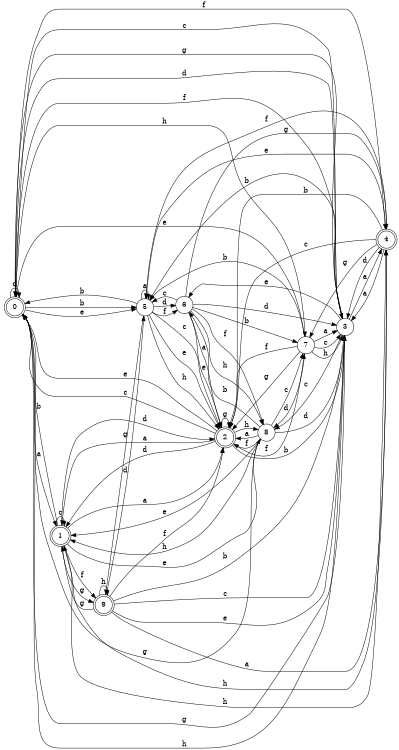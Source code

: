 digraph n8_3 {
__start0 [label="" shape="none"];

rankdir=LR;
size="8,5";

s0 [style="rounded,filled", color="black", fillcolor="white" shape="doublecircle", label="0"];
s1 [style="rounded,filled", color="black", fillcolor="white" shape="doublecircle", label="1"];
s2 [style="rounded,filled", color="black", fillcolor="white" shape="doublecircle", label="2"];
s3 [style="filled", color="black", fillcolor="white" shape="circle", label="3"];
s4 [style="rounded,filled", color="black", fillcolor="white" shape="doublecircle", label="4"];
s5 [style="filled", color="black", fillcolor="white" shape="circle", label="5"];
s6 [style="filled", color="black", fillcolor="white" shape="circle", label="6"];
s7 [style="filled", color="black", fillcolor="white" shape="circle", label="7"];
s8 [style="filled", color="black", fillcolor="white" shape="circle", label="8"];
s9 [style="rounded,filled", color="black", fillcolor="white" shape="doublecircle", label="9"];
s0 -> s1 [label="a"];
s0 -> s5 [label="b"];
s0 -> s3 [label="c"];
s0 -> s0 [label="d"];
s0 -> s5 [label="e"];
s0 -> s4 [label="f"];
s0 -> s3 [label="g"];
s0 -> s7 [label="h"];
s1 -> s2 [label="a"];
s1 -> s0 [label="b"];
s1 -> s1 [label="c"];
s1 -> s2 [label="d"];
s1 -> s8 [label="e"];
s1 -> s9 [label="f"];
s1 -> s9 [label="g"];
s1 -> s4 [label="h"];
s2 -> s1 [label="a"];
s2 -> s3 [label="b"];
s2 -> s0 [label="c"];
s2 -> s1 [label="d"];
s2 -> s0 [label="e"];
s2 -> s7 [label="f"];
s2 -> s2 [label="g"];
s2 -> s8 [label="h"];
s3 -> s4 [label="a"];
s3 -> s5 [label="b"];
s3 -> s8 [label="c"];
s3 -> s0 [label="d"];
s3 -> s6 [label="e"];
s3 -> s0 [label="f"];
s3 -> s0 [label="g"];
s3 -> s0 [label="h"];
s4 -> s3 [label="a"];
s4 -> s2 [label="b"];
s4 -> s2 [label="c"];
s4 -> s3 [label="d"];
s4 -> s5 [label="e"];
s4 -> s5 [label="f"];
s4 -> s7 [label="g"];
s4 -> s1 [label="h"];
s5 -> s5 [label="a"];
s5 -> s0 [label="b"];
s5 -> s2 [label="c"];
s5 -> s6 [label="d"];
s5 -> s2 [label="e"];
s5 -> s6 [label="f"];
s5 -> s9 [label="g"];
s5 -> s2 [label="h"];
s6 -> s2 [label="a"];
s6 -> s7 [label="b"];
s6 -> s5 [label="c"];
s6 -> s3 [label="d"];
s6 -> s2 [label="e"];
s6 -> s8 [label="f"];
s6 -> s4 [label="g"];
s6 -> s8 [label="h"];
s7 -> s3 [label="a"];
s7 -> s5 [label="b"];
s7 -> s3 [label="c"];
s7 -> s8 [label="d"];
s7 -> s0 [label="e"];
s7 -> s2 [label="f"];
s7 -> s2 [label="g"];
s7 -> s3 [label="h"];
s8 -> s2 [label="a"];
s8 -> s6 [label="b"];
s8 -> s7 [label="c"];
s8 -> s3 [label="d"];
s8 -> s1 [label="e"];
s8 -> s2 [label="f"];
s8 -> s0 [label="g"];
s8 -> s1 [label="h"];
s9 -> s4 [label="a"];
s9 -> s3 [label="b"];
s9 -> s3 [label="c"];
s9 -> s5 [label="d"];
s9 -> s3 [label="e"];
s9 -> s2 [label="f"];
s9 -> s1 [label="g"];
s9 -> s9 [label="h"];

}